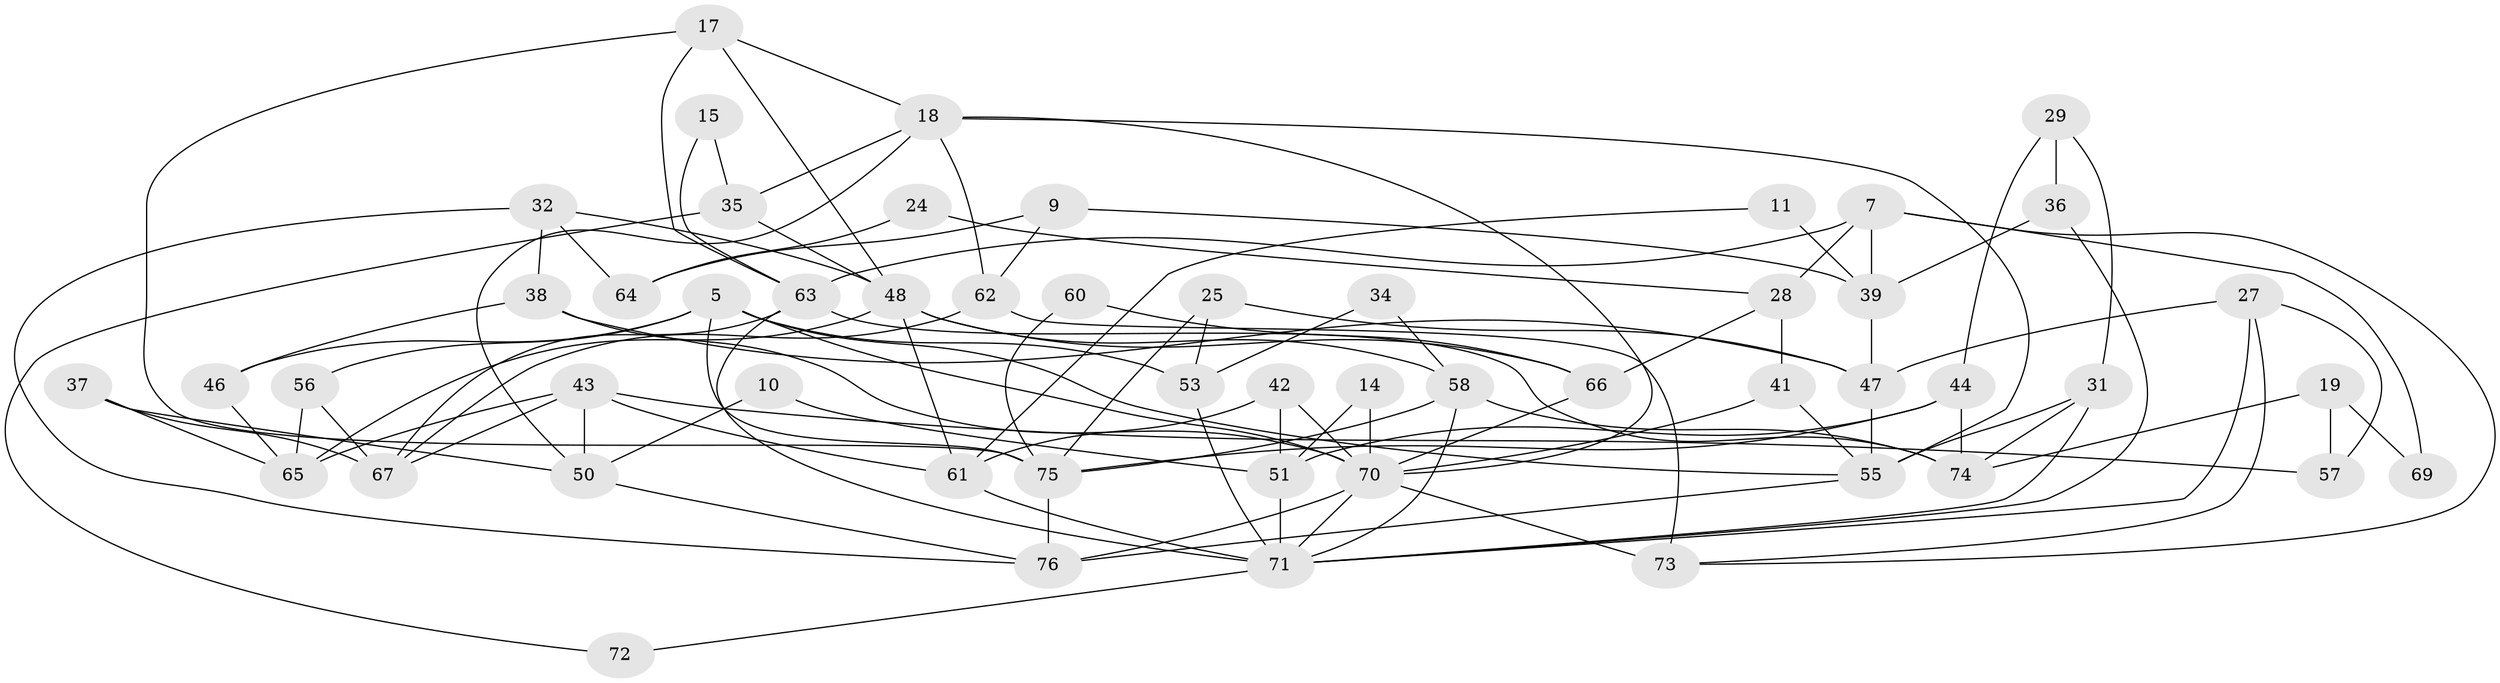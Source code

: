 // original degree distribution, {3: 0.3026315789473684, 6: 0.13157894736842105, 4: 0.21052631578947367, 5: 0.2236842105263158, 2: 0.11842105263157894, 8: 0.013157894736842105}
// Generated by graph-tools (version 1.1) at 2025/55/03/04/25 21:55:08]
// undirected, 53 vertices, 110 edges
graph export_dot {
graph [start="1"]
  node [color=gray90,style=filled];
  5 [super="+2"];
  7;
  9;
  10;
  11;
  14;
  15;
  17;
  18 [super="+12"];
  19;
  24;
  25;
  27 [super="+3"];
  28;
  29;
  31;
  32;
  34;
  35 [super="+33"];
  36;
  37;
  38;
  39;
  41 [super="+21"];
  42 [super="+23"];
  43 [super="+22"];
  44;
  46;
  47 [super="+40"];
  48 [super="+26"];
  50;
  51;
  53;
  55;
  56;
  57;
  58;
  60;
  61 [super="+20"];
  62;
  63 [super="+16"];
  64;
  65;
  66;
  67 [super="+52"];
  69;
  70 [super="+6+68+45"];
  71 [super="+30+59"];
  72;
  73;
  74;
  75 [super="+54"];
  76 [super="+8"];
  5 -- 56;
  5 -- 75 [weight=2];
  5 -- 70 [weight=2];
  5 -- 53;
  5 -- 55;
  5 -- 46;
  7 -- 73;
  7 -- 39;
  7 -- 28;
  7 -- 63 [weight=2];
  7 -- 69;
  9 -- 62;
  9 -- 39;
  9 -- 64;
  10 -- 51;
  10 -- 50;
  11 -- 39;
  11 -- 61;
  14 -- 51;
  14 -- 70;
  15 -- 35;
  15 -- 63;
  17 -- 63;
  17 -- 48;
  17 -- 18;
  17 -- 75;
  18 -- 55 [weight=2];
  18 -- 35 [weight=2];
  18 -- 62;
  18 -- 50;
  18 -- 70;
  19 -- 74;
  19 -- 57;
  19 -- 69;
  24 -- 64;
  24 -- 28;
  25 -- 47;
  25 -- 75;
  25 -- 53;
  27 -- 47;
  27 -- 73;
  27 -- 57;
  27 -- 71;
  28 -- 66;
  28 -- 41 [weight=2];
  29 -- 44;
  29 -- 31;
  29 -- 36;
  31 -- 55;
  31 -- 74;
  31 -- 71;
  32 -- 38;
  32 -- 64;
  32 -- 48;
  32 -- 76;
  34 -- 53;
  34 -- 58;
  35 -- 48;
  35 -- 72;
  36 -- 39;
  36 -- 71;
  37 -- 65;
  37 -- 50;
  37 -- 67;
  38 -- 46;
  38 -- 47;
  38 -- 70;
  39 -- 47;
  41 -- 55;
  41 -- 70;
  42 -- 61 [weight=2];
  42 -- 51 [weight=2];
  42 -- 70 [weight=3];
  43 -- 50;
  43 -- 67 [weight=2];
  43 -- 65;
  43 -- 57;
  43 -- 61;
  44 -- 74;
  44 -- 75;
  44 -- 51;
  46 -- 65;
  47 -- 55 [weight=2];
  48 -- 65;
  48 -- 61 [weight=2];
  48 -- 66;
  48 -- 58;
  50 -- 76;
  51 -- 71;
  53 -- 71;
  55 -- 76;
  56 -- 65;
  56 -- 67;
  58 -- 74;
  58 -- 71 [weight=2];
  58 -- 75;
  60 -- 75;
  60 -- 66;
  61 -- 71 [weight=3];
  62 -- 73;
  62 -- 67;
  63 -- 67 [weight=2];
  63 -- 71;
  63 -- 74;
  66 -- 70;
  70 -- 73 [weight=2];
  70 -- 71;
  70 -- 76;
  71 -- 72;
  75 -- 76;
}
